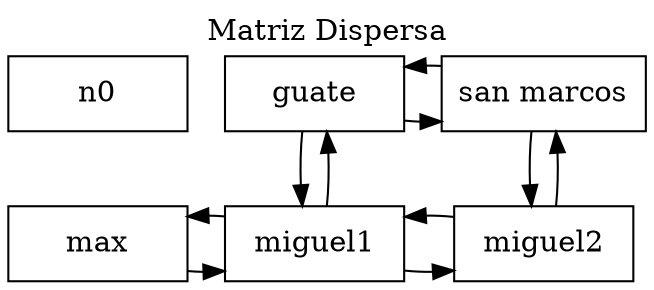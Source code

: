 digraph G {
	label="Matriz Dispersa";
	labelloc="t";
	node [shape=box width=1.2 ];
n0 -> n2 -> n0 [color=transparent];
	n2 [label="guate" group=0];
	n2 -> n1 -> n2;
	n1 [label = "miguel1" group=0];
	n2 -> n5 -> n2;
	n5 [label="san marcos" group=1];
	n5 -> n4 -> n5;
	n4 [label = "miguel2" group=1];
	n0 -> n3 -> n0 [color=transparent];
	n3 [label="max" group=0];
	n3 -> n1 -> n3;
	n1 [label="miguel1" group=0];
	n1 -> n4 -> n1;
	n4 [label="miguel2" group=1];
	{ rank=same; n0; n2; n5; }
	{ rank=same; n3; n1; n4; }
	
}